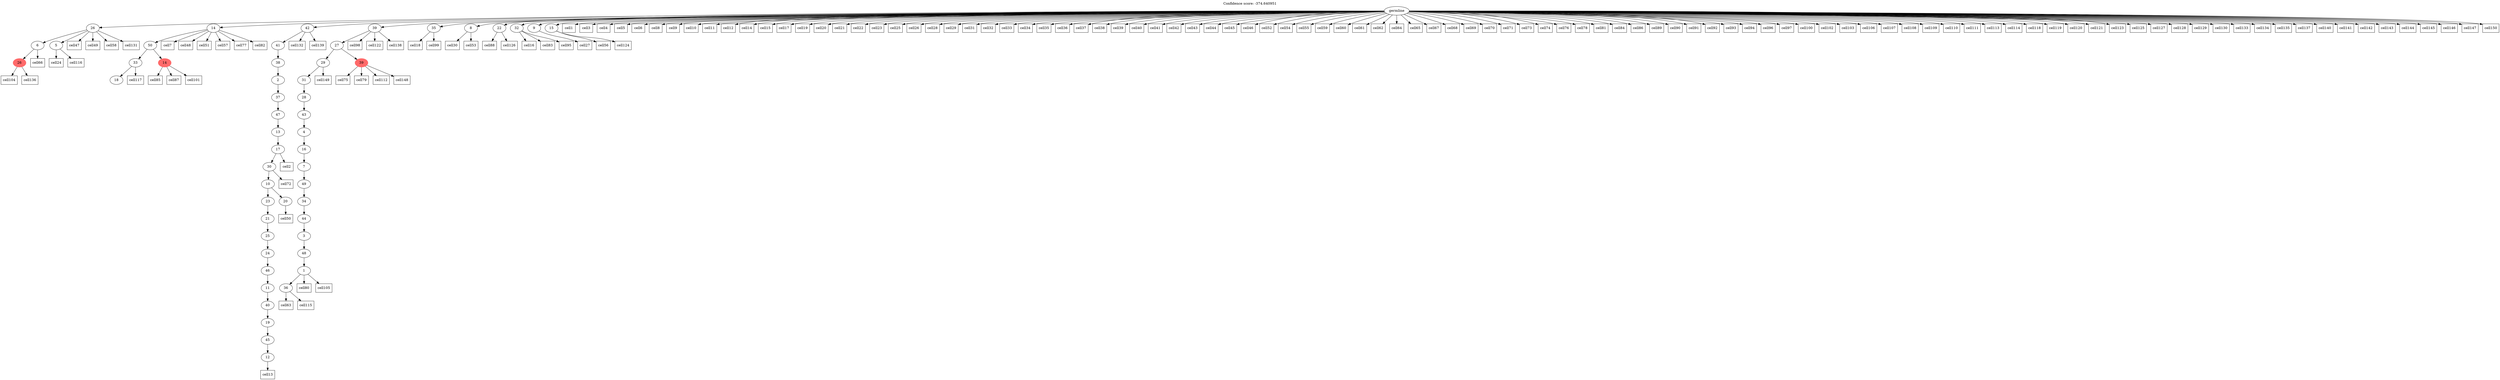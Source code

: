 digraph g {
	"48" -> "49";
	"49" [color=indianred1, style=filled, label="26"];
	"46" -> "47";
	"47" [label="5"];
	"46" -> "48";
	"48" [label="6"];
	"44" -> "45";
	"45" [label="18"];
	"42" -> "43";
	"43" [color=indianred1, style=filled, label="14"];
	"42" -> "44";
	"44" [label="33"];
	"41" -> "42";
	"42" [label="50"];
	"37" -> "38";
	"38" [label="12"];
	"36" -> "37";
	"37" [label="45"];
	"35" -> "36";
	"36" [label="19"];
	"34" -> "35";
	"35" [label="40"];
	"33" -> "34";
	"34" [label="11"];
	"32" -> "33";
	"33" [label="46"];
	"31" -> "32";
	"32" [label="24"];
	"30" -> "31";
	"31" [label="25"];
	"29" -> "30";
	"30" [label="21"];
	"27" -> "28";
	"28" [label="20"];
	"27" -> "29";
	"29" [label="23"];
	"26" -> "27";
	"27" [label="10"];
	"25" -> "26";
	"26" [label="30"];
	"24" -> "25";
	"25" [label="17"];
	"23" -> "24";
	"24" [label="13"];
	"22" -> "23";
	"23" [label="47"];
	"21" -> "22";
	"22" [label="37"];
	"20" -> "21";
	"21" [label="2"];
	"19" -> "20";
	"20" [label="38"];
	"18" -> "19";
	"19" [label="41"];
	"16" -> "17";
	"17" [label="36"];
	"15" -> "16";
	"16" [label="1"];
	"14" -> "15";
	"15" [label="48"];
	"13" -> "14";
	"14" [label="3"];
	"12" -> "13";
	"13" [label="44"];
	"11" -> "12";
	"12" [label="34"];
	"10" -> "11";
	"11" [label="49"];
	"9" -> "10";
	"10" [label="7"];
	"8" -> "9";
	"9" [label="16"];
	"7" -> "8";
	"8" [label="4"];
	"6" -> "7";
	"7" [label="43"];
	"5" -> "6";
	"6" [label="28"];
	"4" -> "5";
	"5" [label="31"];
	"2" -> "3";
	"3" [color=indianred1, style=filled, label="39"];
	"2" -> "4";
	"4" [label="29"];
	"1" -> "2";
	"2" [label="27"];
	"0" -> "1";
	"1" [label="39"];
	"0" -> "18";
	"18" [label="42"];
	"0" -> "39";
	"39" [label="35"];
	"0" -> "40";
	"40" [label="8"];
	"0" -> "41";
	"41" [label="14"];
	"0" -> "46";
	"46" [label="26"];
	"0" -> "50";
	"50" [label="22"];
	"0" -> "51";
	"51" [label="32"];
	"0" -> "52";
	"52" [label="9"];
	"0" -> "53";
	"53" [label="15"];
	"0" [label="germline"];
	"0" -> "cell1";
	"cell1" [shape=box];
	"25" -> "cell2";
	"cell2" [shape=box];
	"0" -> "cell3";
	"cell3" [shape=box];
	"0" -> "cell4";
	"cell4" [shape=box];
	"0" -> "cell5";
	"cell5" [shape=box];
	"0" -> "cell6";
	"cell6" [shape=box];
	"41" -> "cell7";
	"cell7" [shape=box];
	"0" -> "cell8";
	"cell8" [shape=box];
	"0" -> "cell9";
	"cell9" [shape=box];
	"0" -> "cell10";
	"cell10" [shape=box];
	"0" -> "cell11";
	"cell11" [shape=box];
	"0" -> "cell12";
	"cell12" [shape=box];
	"38" -> "cell13";
	"cell13" [shape=box];
	"0" -> "cell14";
	"cell14" [shape=box];
	"0" -> "cell15";
	"cell15" [shape=box];
	"51" -> "cell16";
	"cell16" [shape=box];
	"0" -> "cell17";
	"cell17" [shape=box];
	"39" -> "cell18";
	"cell18" [shape=box];
	"0" -> "cell19";
	"cell19" [shape=box];
	"0" -> "cell20";
	"cell20" [shape=box];
	"0" -> "cell21";
	"cell21" [shape=box];
	"0" -> "cell22";
	"cell22" [shape=box];
	"0" -> "cell23";
	"cell23" [shape=box];
	"47" -> "cell24";
	"cell24" [shape=box];
	"0" -> "cell25";
	"cell25" [shape=box];
	"0" -> "cell26";
	"cell26" [shape=box];
	"52" -> "cell27";
	"cell27" [shape=box];
	"0" -> "cell28";
	"cell28" [shape=box];
	"0" -> "cell29";
	"cell29" [shape=box];
	"40" -> "cell30";
	"cell30" [shape=box];
	"0" -> "cell31";
	"cell31" [shape=box];
	"0" -> "cell32";
	"cell32" [shape=box];
	"0" -> "cell33";
	"cell33" [shape=box];
	"0" -> "cell34";
	"cell34" [shape=box];
	"0" -> "cell35";
	"cell35" [shape=box];
	"0" -> "cell36";
	"cell36" [shape=box];
	"0" -> "cell37";
	"cell37" [shape=box];
	"0" -> "cell38";
	"cell38" [shape=box];
	"0" -> "cell39";
	"cell39" [shape=box];
	"0" -> "cell40";
	"cell40" [shape=box];
	"0" -> "cell41";
	"cell41" [shape=box];
	"0" -> "cell42";
	"cell42" [shape=box];
	"0" -> "cell43";
	"cell43" [shape=box];
	"0" -> "cell44";
	"cell44" [shape=box];
	"0" -> "cell45";
	"cell45" [shape=box];
	"0" -> "cell46";
	"cell46" [shape=box];
	"46" -> "cell47";
	"cell47" [shape=box];
	"41" -> "cell48";
	"cell48" [shape=box];
	"46" -> "cell49";
	"cell49" [shape=box];
	"28" -> "cell50";
	"cell50" [shape=box];
	"41" -> "cell51";
	"cell51" [shape=box];
	"0" -> "cell52";
	"cell52" [shape=box];
	"40" -> "cell53";
	"cell53" [shape=box];
	"0" -> "cell54";
	"cell54" [shape=box];
	"0" -> "cell55";
	"cell55" [shape=box];
	"53" -> "cell56";
	"cell56" [shape=box];
	"41" -> "cell57";
	"cell57" [shape=box];
	"46" -> "cell58";
	"cell58" [shape=box];
	"0" -> "cell59";
	"cell59" [shape=box];
	"0" -> "cell60";
	"cell60" [shape=box];
	"0" -> "cell61";
	"cell61" [shape=box];
	"0" -> "cell62";
	"cell62" [shape=box];
	"17" -> "cell63";
	"cell63" [shape=box];
	"0" -> "cell64";
	"cell64" [shape=box];
	"0" -> "cell65";
	"cell65" [shape=box];
	"48" -> "cell66";
	"cell66" [shape=box];
	"0" -> "cell67";
	"cell67" [shape=box];
	"0" -> "cell68";
	"cell68" [shape=box];
	"0" -> "cell69";
	"cell69" [shape=box];
	"0" -> "cell70";
	"cell70" [shape=box];
	"0" -> "cell71";
	"cell71" [shape=box];
	"26" -> "cell72";
	"cell72" [shape=box];
	"0" -> "cell73";
	"cell73" [shape=box];
	"0" -> "cell74";
	"cell74" [shape=box];
	"3" -> "cell75";
	"cell75" [shape=box];
	"0" -> "cell76";
	"cell76" [shape=box];
	"41" -> "cell77";
	"cell77" [shape=box];
	"0" -> "cell78";
	"cell78" [shape=box];
	"3" -> "cell79";
	"cell79" [shape=box];
	"16" -> "cell80";
	"cell80" [shape=box];
	"0" -> "cell81";
	"cell81" [shape=box];
	"41" -> "cell82";
	"cell82" [shape=box];
	"51" -> "cell83";
	"cell83" [shape=box];
	"0" -> "cell84";
	"cell84" [shape=box];
	"43" -> "cell85";
	"cell85" [shape=box];
	"0" -> "cell86";
	"cell86" [shape=box];
	"43" -> "cell87";
	"cell87" [shape=box];
	"50" -> "cell88";
	"cell88" [shape=box];
	"0" -> "cell89";
	"cell89" [shape=box];
	"0" -> "cell90";
	"cell90" [shape=box];
	"0" -> "cell91";
	"cell91" [shape=box];
	"0" -> "cell92";
	"cell92" [shape=box];
	"0" -> "cell93";
	"cell93" [shape=box];
	"0" -> "cell94";
	"cell94" [shape=box];
	"51" -> "cell95";
	"cell95" [shape=box];
	"0" -> "cell96";
	"cell96" [shape=box];
	"0" -> "cell97";
	"cell97" [shape=box];
	"1" -> "cell98";
	"cell98" [shape=box];
	"39" -> "cell99";
	"cell99" [shape=box];
	"0" -> "cell100";
	"cell100" [shape=box];
	"43" -> "cell101";
	"cell101" [shape=box];
	"0" -> "cell102";
	"cell102" [shape=box];
	"0" -> "cell103";
	"cell103" [shape=box];
	"49" -> "cell104";
	"cell104" [shape=box];
	"16" -> "cell105";
	"cell105" [shape=box];
	"0" -> "cell106";
	"cell106" [shape=box];
	"0" -> "cell107";
	"cell107" [shape=box];
	"0" -> "cell108";
	"cell108" [shape=box];
	"0" -> "cell109";
	"cell109" [shape=box];
	"0" -> "cell110";
	"cell110" [shape=box];
	"0" -> "cell111";
	"cell111" [shape=box];
	"3" -> "cell112";
	"cell112" [shape=box];
	"0" -> "cell113";
	"cell113" [shape=box];
	"0" -> "cell114";
	"cell114" [shape=box];
	"17" -> "cell115";
	"cell115" [shape=box];
	"47" -> "cell116";
	"cell116" [shape=box];
	"44" -> "cell117";
	"cell117" [shape=box];
	"0" -> "cell118";
	"cell118" [shape=box];
	"0" -> "cell119";
	"cell119" [shape=box];
	"0" -> "cell120";
	"cell120" [shape=box];
	"0" -> "cell121";
	"cell121" [shape=box];
	"1" -> "cell122";
	"cell122" [shape=box];
	"0" -> "cell123";
	"cell123" [shape=box];
	"53" -> "cell124";
	"cell124" [shape=box];
	"0" -> "cell125";
	"cell125" [shape=box];
	"50" -> "cell126";
	"cell126" [shape=box];
	"0" -> "cell127";
	"cell127" [shape=box];
	"0" -> "cell128";
	"cell128" [shape=box];
	"0" -> "cell129";
	"cell129" [shape=box];
	"0" -> "cell130";
	"cell130" [shape=box];
	"46" -> "cell131";
	"cell131" [shape=box];
	"18" -> "cell132";
	"cell132" [shape=box];
	"0" -> "cell133";
	"cell133" [shape=box];
	"0" -> "cell134";
	"cell134" [shape=box];
	"0" -> "cell135";
	"cell135" [shape=box];
	"49" -> "cell136";
	"cell136" [shape=box];
	"0" -> "cell137";
	"cell137" [shape=box];
	"1" -> "cell138";
	"cell138" [shape=box];
	"18" -> "cell139";
	"cell139" [shape=box];
	"0" -> "cell140";
	"cell140" [shape=box];
	"0" -> "cell141";
	"cell141" [shape=box];
	"0" -> "cell142";
	"cell142" [shape=box];
	"0" -> "cell143";
	"cell143" [shape=box];
	"0" -> "cell144";
	"cell144" [shape=box];
	"0" -> "cell145";
	"cell145" [shape=box];
	"0" -> "cell146";
	"cell146" [shape=box];
	"0" -> "cell147";
	"cell147" [shape=box];
	"3" -> "cell148";
	"cell148" [shape=box];
	"4" -> "cell149";
	"cell149" [shape=box];
	"0" -> "cell150";
	"cell150" [shape=box];
	labelloc="t";
	label="Confidence score: -374.640951";
}
